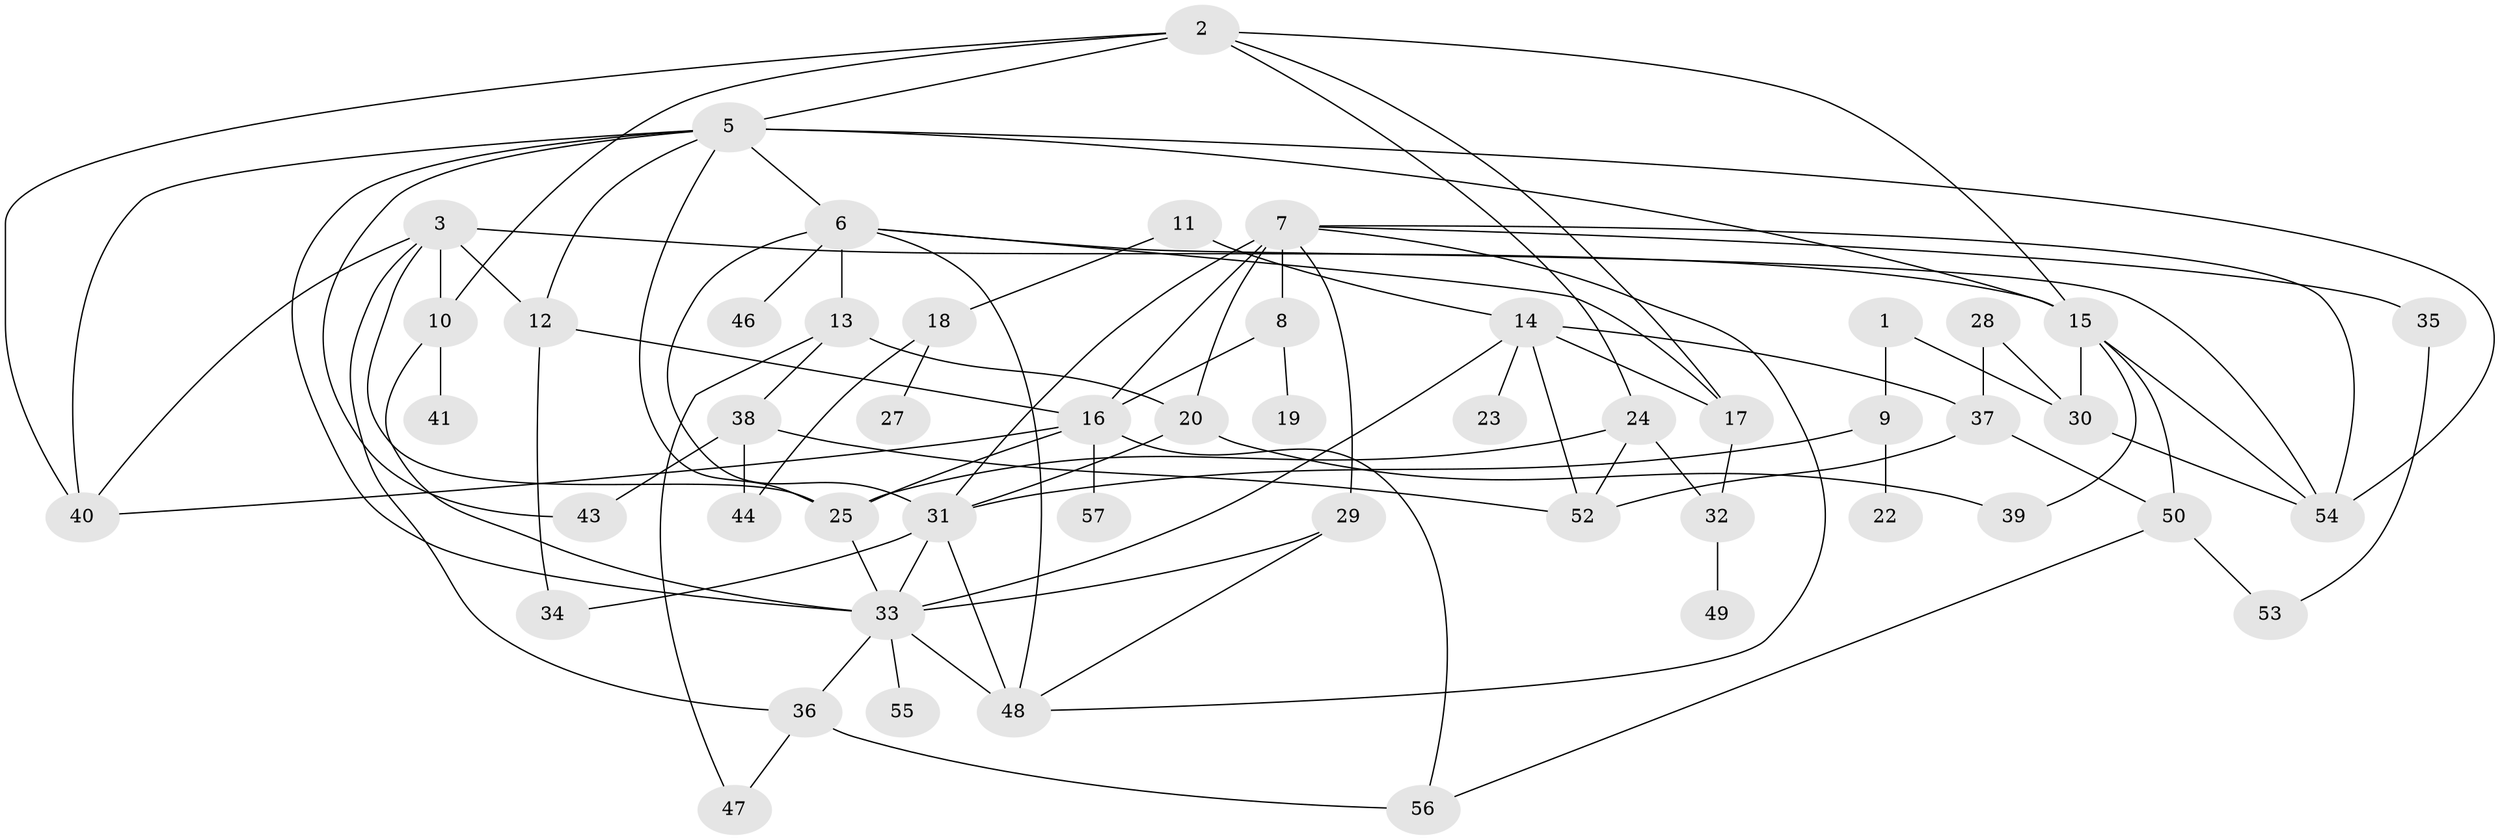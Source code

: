 // original degree distribution, {3: 0.24778761061946902, 5: 0.07964601769911504, 2: 0.25663716814159293, 1: 0.1415929203539823, 0: 0.04424778761061947, 6: 0.02654867256637168, 4: 0.19469026548672566, 9: 0.008849557522123894}
// Generated by graph-tools (version 1.1) at 2025/33/03/09/25 02:33:40]
// undirected, 51 vertices, 93 edges
graph export_dot {
graph [start="1"]
  node [color=gray90,style=filled];
  1;
  2;
  3;
  5;
  6;
  7;
  8;
  9;
  10;
  11;
  12;
  13;
  14;
  15;
  16;
  17;
  18;
  19;
  20;
  22;
  23;
  24;
  25;
  27;
  28;
  29;
  30;
  31;
  32;
  33;
  34;
  35;
  36;
  37;
  38;
  39;
  40;
  41;
  43;
  44;
  46;
  47;
  48;
  49;
  50;
  52;
  53;
  54;
  55;
  56;
  57;
  1 -- 9 [weight=1.0];
  1 -- 30 [weight=1.0];
  2 -- 5 [weight=1.0];
  2 -- 10 [weight=1.0];
  2 -- 15 [weight=1.0];
  2 -- 17 [weight=1.0];
  2 -- 24 [weight=1.0];
  2 -- 40 [weight=1.0];
  3 -- 10 [weight=1.0];
  3 -- 12 [weight=1.0];
  3 -- 15 [weight=2.0];
  3 -- 25 [weight=1.0];
  3 -- 36 [weight=1.0];
  3 -- 40 [weight=1.0];
  5 -- 6 [weight=1.0];
  5 -- 12 [weight=1.0];
  5 -- 15 [weight=1.0];
  5 -- 25 [weight=1.0];
  5 -- 33 [weight=1.0];
  5 -- 40 [weight=1.0];
  5 -- 43 [weight=1.0];
  5 -- 54 [weight=2.0];
  6 -- 13 [weight=1.0];
  6 -- 17 [weight=1.0];
  6 -- 31 [weight=1.0];
  6 -- 46 [weight=1.0];
  6 -- 48 [weight=1.0];
  6 -- 54 [weight=1.0];
  7 -- 8 [weight=1.0];
  7 -- 16 [weight=1.0];
  7 -- 20 [weight=3.0];
  7 -- 29 [weight=1.0];
  7 -- 31 [weight=1.0];
  7 -- 35 [weight=1.0];
  7 -- 48 [weight=1.0];
  7 -- 54 [weight=1.0];
  8 -- 16 [weight=1.0];
  8 -- 19 [weight=1.0];
  9 -- 22 [weight=1.0];
  9 -- 31 [weight=1.0];
  10 -- 33 [weight=1.0];
  10 -- 41 [weight=1.0];
  11 -- 14 [weight=2.0];
  11 -- 18 [weight=1.0];
  12 -- 16 [weight=1.0];
  12 -- 34 [weight=1.0];
  13 -- 20 [weight=1.0];
  13 -- 38 [weight=1.0];
  13 -- 47 [weight=1.0];
  14 -- 17 [weight=2.0];
  14 -- 23 [weight=1.0];
  14 -- 33 [weight=1.0];
  14 -- 37 [weight=1.0];
  14 -- 52 [weight=1.0];
  15 -- 30 [weight=1.0];
  15 -- 39 [weight=1.0];
  15 -- 50 [weight=1.0];
  15 -- 54 [weight=1.0];
  16 -- 25 [weight=1.0];
  16 -- 40 [weight=1.0];
  16 -- 56 [weight=1.0];
  16 -- 57 [weight=1.0];
  17 -- 32 [weight=1.0];
  18 -- 27 [weight=1.0];
  18 -- 44 [weight=1.0];
  20 -- 31 [weight=1.0];
  20 -- 39 [weight=1.0];
  24 -- 25 [weight=1.0];
  24 -- 32 [weight=1.0];
  24 -- 52 [weight=1.0];
  25 -- 33 [weight=1.0];
  28 -- 30 [weight=1.0];
  28 -- 37 [weight=1.0];
  29 -- 33 [weight=2.0];
  29 -- 48 [weight=1.0];
  30 -- 54 [weight=1.0];
  31 -- 33 [weight=1.0];
  31 -- 34 [weight=1.0];
  31 -- 48 [weight=1.0];
  32 -- 49 [weight=1.0];
  33 -- 36 [weight=2.0];
  33 -- 48 [weight=1.0];
  33 -- 55 [weight=1.0];
  35 -- 53 [weight=1.0];
  36 -- 47 [weight=1.0];
  36 -- 56 [weight=1.0];
  37 -- 50 [weight=1.0];
  37 -- 52 [weight=1.0];
  38 -- 43 [weight=1.0];
  38 -- 44 [weight=1.0];
  38 -- 52 [weight=1.0];
  50 -- 53 [weight=1.0];
  50 -- 56 [weight=1.0];
}

